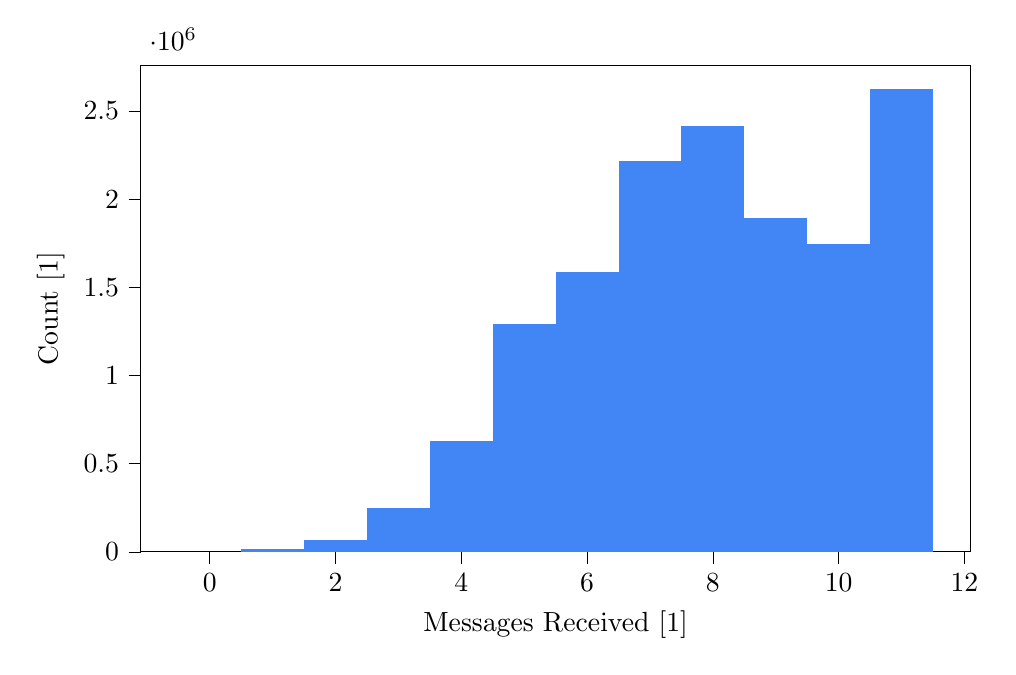 % This file was created with tikzplotlib v0.9.16.
\begin{tikzpicture}

\definecolor{color0}{rgb}{0.259,0.522,0.957}

\begin{axis}[
width=1.0\linewidth,
height=0.64\linewidth,
clip marker paths=true,
scaled x ticks=false,
tick align=outside,
tick pos=left,
x grid style={white!69.02!black},
xlabel={Messages Received [1]},
xmin=-1.1, xmax=12.1,
xtick style={color=black},
y grid style={white!69.02!black},
ylabel={Count [1]},
ymin=0, ymax=2758852.95,
ytick style={color=black}
]
\draw[draw=none,fill=color0] (axis cs:-0.5,0) rectangle (axis cs:0.5,1789);
\draw[draw=none,fill=color0] (axis cs:0.5,0) rectangle (axis cs:1.5,13886);
\draw[draw=none,fill=color0] (axis cs:1.5,0) rectangle (axis cs:2.5,68418);
\draw[draw=none,fill=color0] (axis cs:2.5,0) rectangle (axis cs:3.5,249351);
\draw[draw=none,fill=color0] (axis cs:3.5,0) rectangle (axis cs:4.5,630614);
\draw[draw=none,fill=color0] (axis cs:4.5,0) rectangle (axis cs:5.5,1289638);
\draw[draw=none,fill=color0] (axis cs:5.5,0) rectangle (axis cs:6.5,1586878);
\draw[draw=none,fill=color0] (axis cs:6.5,0) rectangle (axis cs:7.5,2217465);
\draw[draw=none,fill=color0] (axis cs:7.5,0) rectangle (axis cs:8.5,2415521);
\draw[draw=none,fill=color0] (axis cs:8.5,0) rectangle (axis cs:9.5,1894225);
\draw[draw=none,fill=color0] (axis cs:9.5,0) rectangle (axis cs:10.5,1744754);
\draw[draw=none,fill=color0] (axis cs:10.5,0) rectangle (axis cs:11.5,2627479);
\end{axis}

\end{tikzpicture}
